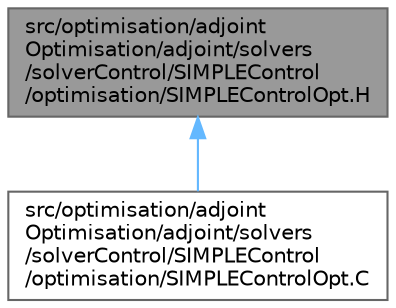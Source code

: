 digraph "src/optimisation/adjointOptimisation/adjoint/solvers/solverControl/SIMPLEControl/optimisation/SIMPLEControlOpt.H"
{
 // LATEX_PDF_SIZE
  bgcolor="transparent";
  edge [fontname=Helvetica,fontsize=10,labelfontname=Helvetica,labelfontsize=10];
  node [fontname=Helvetica,fontsize=10,shape=box,height=0.2,width=0.4];
  Node1 [id="Node000001",label="src/optimisation/adjoint\lOptimisation/adjoint/solvers\l/solverControl/SIMPLEControl\l/optimisation/SIMPLEControlOpt.H",height=0.2,width=0.4,color="gray40", fillcolor="grey60", style="filled", fontcolor="black",tooltip=" "];
  Node1 -> Node2 [id="edge1_Node000001_Node000002",dir="back",color="steelblue1",style="solid",tooltip=" "];
  Node2 [id="Node000002",label="src/optimisation/adjoint\lOptimisation/adjoint/solvers\l/solverControl/SIMPLEControl\l/optimisation/SIMPLEControlOpt.C",height=0.2,width=0.4,color="grey40", fillcolor="white", style="filled",URL="$SIMPLEControlOpt_8C.html",tooltip=" "];
}
